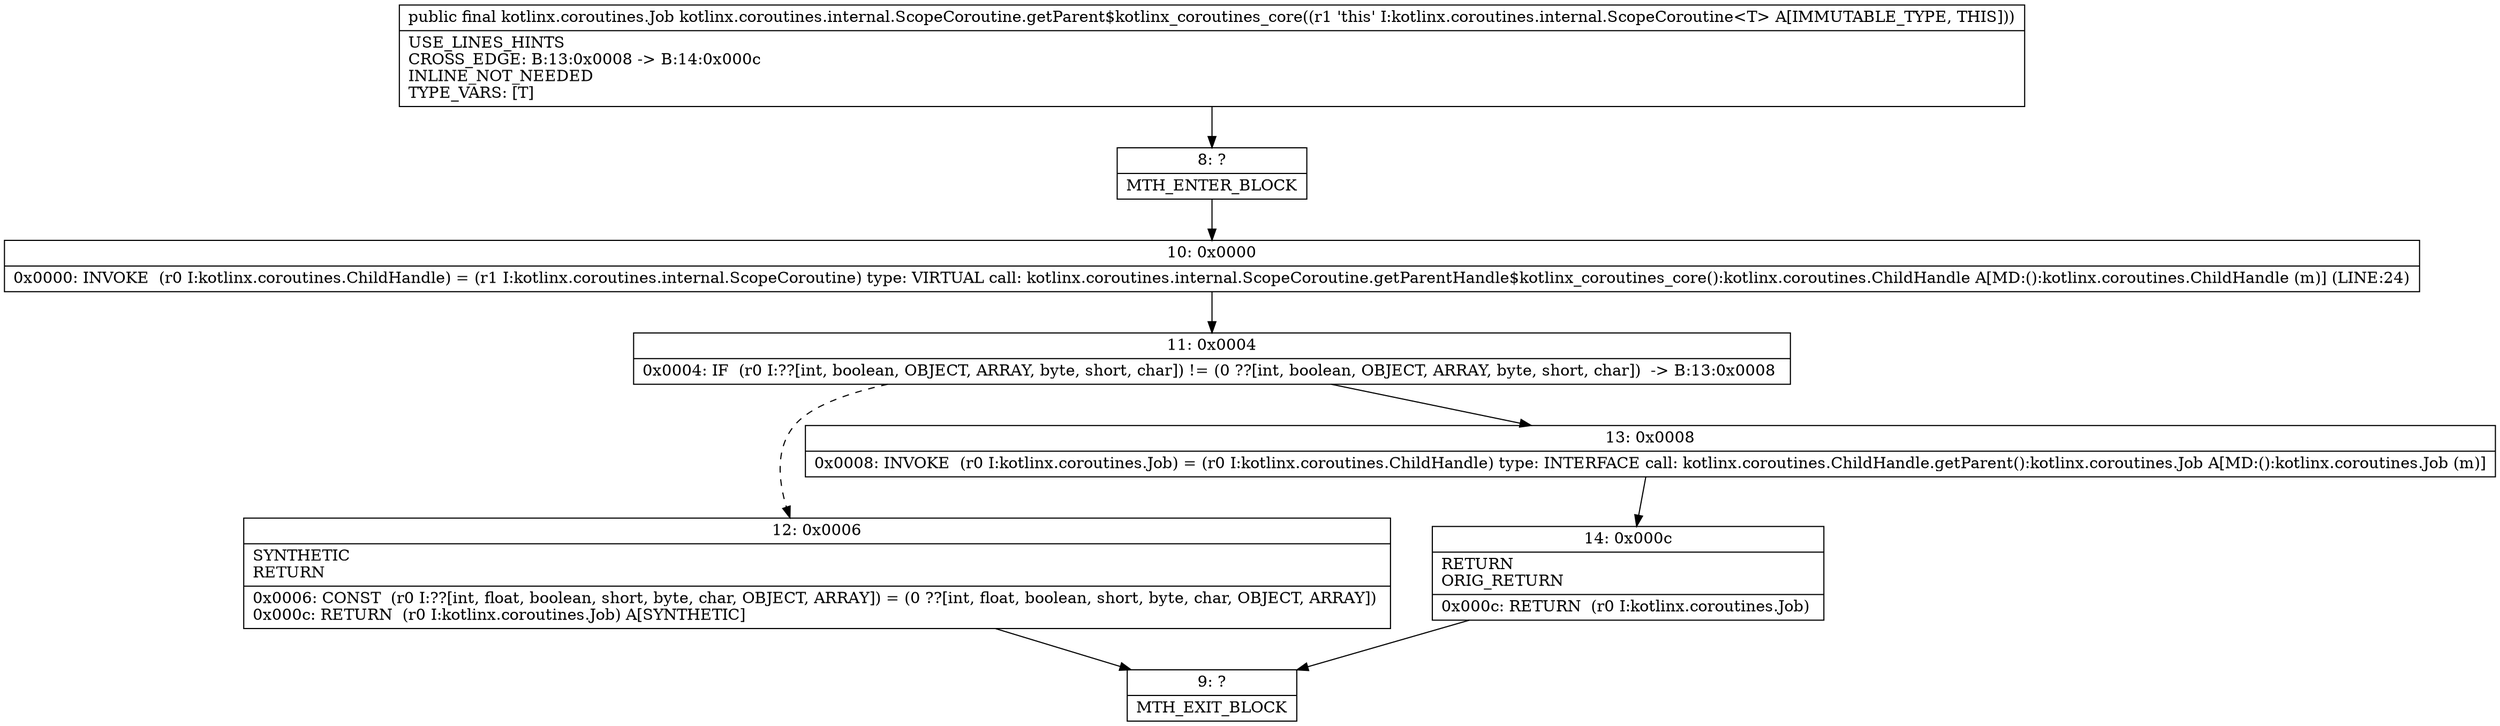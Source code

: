 digraph "CFG forkotlinx.coroutines.internal.ScopeCoroutine.getParent$kotlinx_coroutines_core()Lkotlinx\/coroutines\/Job;" {
Node_8 [shape=record,label="{8\:\ ?|MTH_ENTER_BLOCK\l}"];
Node_10 [shape=record,label="{10\:\ 0x0000|0x0000: INVOKE  (r0 I:kotlinx.coroutines.ChildHandle) = (r1 I:kotlinx.coroutines.internal.ScopeCoroutine) type: VIRTUAL call: kotlinx.coroutines.internal.ScopeCoroutine.getParentHandle$kotlinx_coroutines_core():kotlinx.coroutines.ChildHandle A[MD:():kotlinx.coroutines.ChildHandle (m)] (LINE:24)\l}"];
Node_11 [shape=record,label="{11\:\ 0x0004|0x0004: IF  (r0 I:??[int, boolean, OBJECT, ARRAY, byte, short, char]) != (0 ??[int, boolean, OBJECT, ARRAY, byte, short, char])  \-\> B:13:0x0008 \l}"];
Node_12 [shape=record,label="{12\:\ 0x0006|SYNTHETIC\lRETURN\l|0x0006: CONST  (r0 I:??[int, float, boolean, short, byte, char, OBJECT, ARRAY]) = (0 ??[int, float, boolean, short, byte, char, OBJECT, ARRAY]) \l0x000c: RETURN  (r0 I:kotlinx.coroutines.Job) A[SYNTHETIC]\l}"];
Node_9 [shape=record,label="{9\:\ ?|MTH_EXIT_BLOCK\l}"];
Node_13 [shape=record,label="{13\:\ 0x0008|0x0008: INVOKE  (r0 I:kotlinx.coroutines.Job) = (r0 I:kotlinx.coroutines.ChildHandle) type: INTERFACE call: kotlinx.coroutines.ChildHandle.getParent():kotlinx.coroutines.Job A[MD:():kotlinx.coroutines.Job (m)]\l}"];
Node_14 [shape=record,label="{14\:\ 0x000c|RETURN\lORIG_RETURN\l|0x000c: RETURN  (r0 I:kotlinx.coroutines.Job) \l}"];
MethodNode[shape=record,label="{public final kotlinx.coroutines.Job kotlinx.coroutines.internal.ScopeCoroutine.getParent$kotlinx_coroutines_core((r1 'this' I:kotlinx.coroutines.internal.ScopeCoroutine\<T\> A[IMMUTABLE_TYPE, THIS]))  | USE_LINES_HINTS\lCROSS_EDGE: B:13:0x0008 \-\> B:14:0x000c\lINLINE_NOT_NEEDED\lTYPE_VARS: [T]\l}"];
MethodNode -> Node_8;Node_8 -> Node_10;
Node_10 -> Node_11;
Node_11 -> Node_12[style=dashed];
Node_11 -> Node_13;
Node_12 -> Node_9;
Node_13 -> Node_14;
Node_14 -> Node_9;
}

